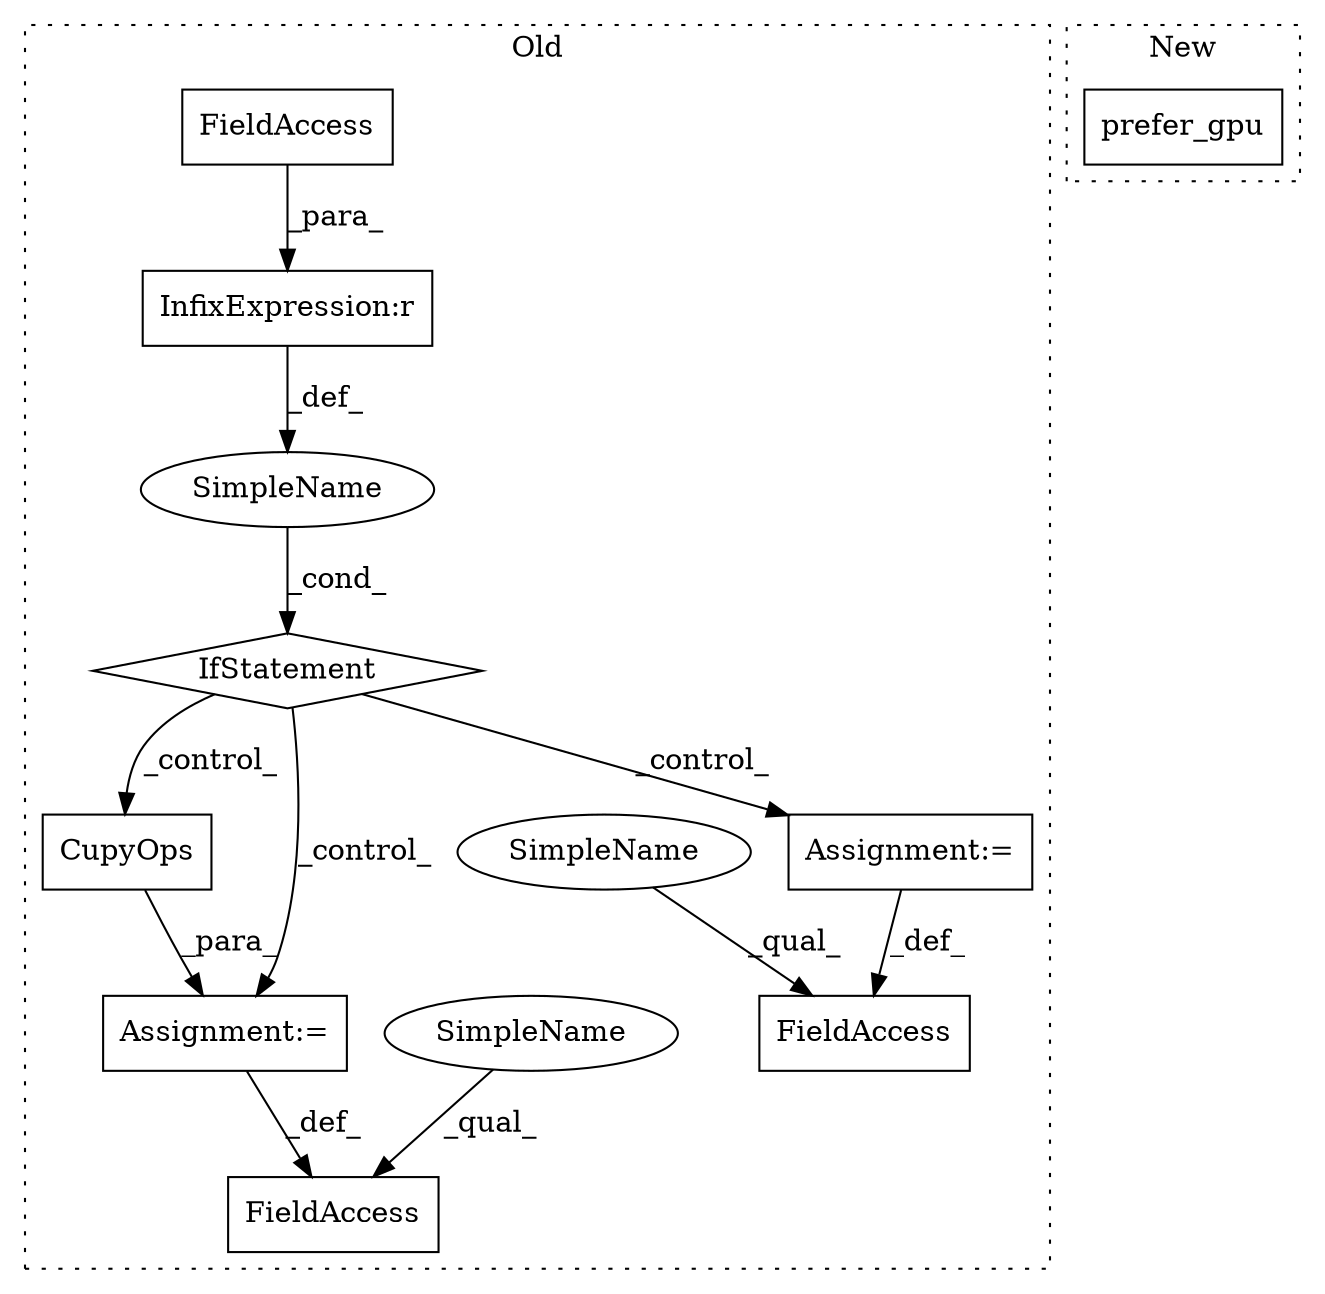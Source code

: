 digraph G {
subgraph cluster0 {
1 [label="IfStatement" a="25" s="5815,5837" l="4,2" shape="diamond"];
3 [label="InfixExpression:r" a="27" s="5829" l="4" shape="box"];
4 [label="SimpleName" a="42" s="" l="" shape="ellipse"];
5 [label="Assignment:=" a="7" s="5943" l="1" shape="box"];
6 [label="FieldAccess" a="22" s="5934" l="9" shape="box"];
7 [label="CupyOps" a="32" s="5944" l="9" shape="box"];
8 [label="FieldAccess" a="22" s="5961" l="9" shape="box"];
9 [label="FieldAccess" a="22" s="5819" l="10" shape="box"];
10 [label="Assignment:=" a="7" s="5970" l="1" shape="box"];
11 [label="SimpleName" a="42" s="5934" l="5" shape="ellipse"];
12 [label="SimpleName" a="42" s="5961" l="5" shape="ellipse"];
label = "Old";
style="dotted";
}
subgraph cluster1 {
2 [label="prefer_gpu" a="32" s="5852" l="12" shape="box"];
label = "New";
style="dotted";
}
1 -> 7 [label="_control_"];
1 -> 5 [label="_control_"];
1 -> 10 [label="_control_"];
3 -> 4 [label="_def_"];
4 -> 1 [label="_cond_"];
5 -> 6 [label="_def_"];
7 -> 5 [label="_para_"];
9 -> 3 [label="_para_"];
10 -> 8 [label="_def_"];
11 -> 6 [label="_qual_"];
12 -> 8 [label="_qual_"];
}